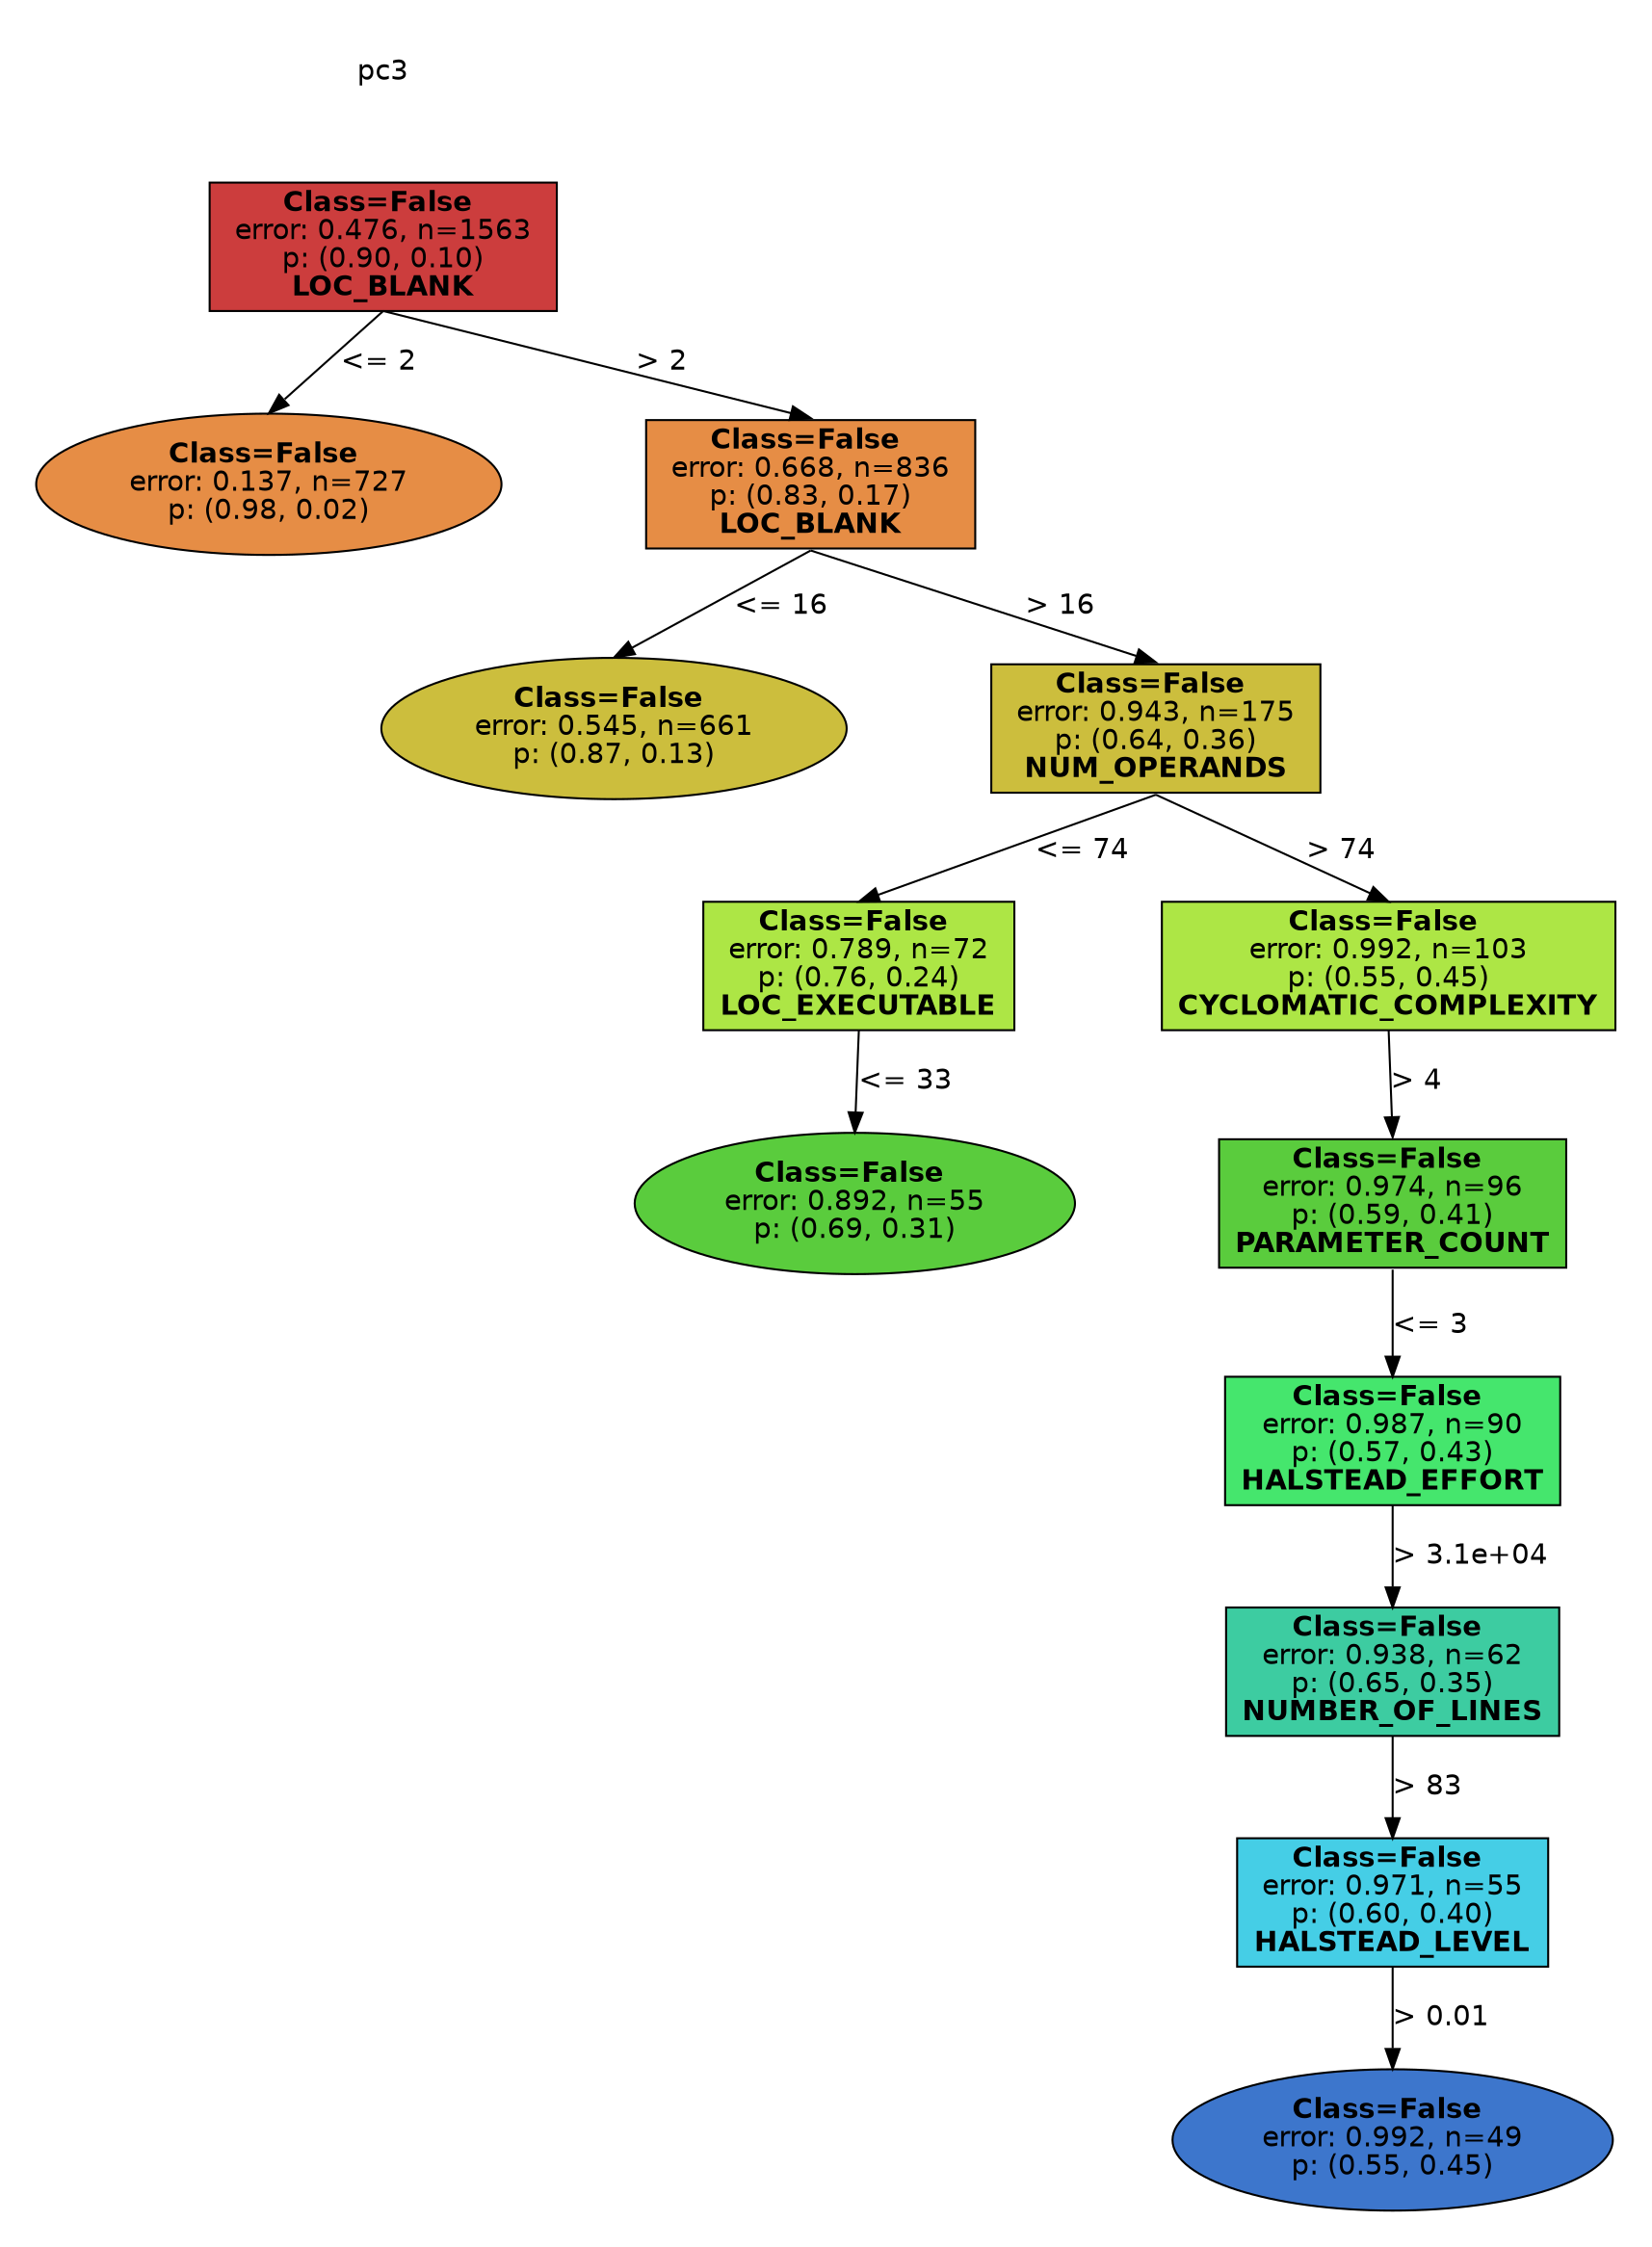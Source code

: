 digraph Tree {
splines=false;
graph [pad=".25", ranksep="0.5", nodesep="1"];
node [shape=rect, style="filled", color="black", fontname="helvetica",fillcolor="white"] ;
edge [fontname="helvetica"] ;
0 [label="pc3", shape=plaintext];
0:s -> 1:n [style=invis];   
1 [label=<<b> Class=False </b> <br/> error: 0.476, n=1563 <br/> p: (0.90, 0.10) <br/><b>LOC_BLANK</b>>, fillcolor="0.000 0.7 0.800", shape="rect"];
2 [label=<<b> Class=False </b> <br/> error: 0.137, n=727 <br/> p: (0.98, 0.02) >, fillcolor="0.075 0.7 0.900", shape="oval"];
1:s -> 2:n [label="<= 2"] ;
3 [label=<<b> Class=False </b> <br/> error: 0.668, n=836 <br/> p: (0.83, 0.17) <br/><b>LOC_BLANK</b>>, fillcolor="0.075 0.7 0.900", shape="rect"];
1:s -> 3:n [label="> 2"] ;
4 [label=<<b> Class=False </b> <br/> error: 0.545, n=661 <br/> p: (0.87, 0.13) >, fillcolor="0.150 0.7 0.800", shape="oval"];
3:s -> 4:n [label="<= 16"] ;
5 [label=<<b> Class=False </b> <br/> error: 0.943, n=175 <br/> p: (0.64, 0.36) <br/><b>NUM_OPERANDS</b>>, fillcolor="0.150 0.7 0.800", shape="rect"];
3:s -> 5:n [label="> 16"] ;
6 [label=<<b> Class=False </b> <br/> error: 0.789, n=72 <br/> p: (0.76, 0.24) <br/><b>LOC_EXECUTABLE</b>>, fillcolor="0.225 0.7 0.900", shape="rect"];
5:s -> 6:n [label="<= 74"] ;
7 [label=<<b> Class=False </b> <br/> error: 0.892, n=55 <br/> p: (0.69, 0.31) >, fillcolor="0.300 0.7 0.800", shape="oval"];
6:s -> 7:n [label="<= 33"] ;
8 [label=<<b> Class=False </b> <br/> error: 0.992, n=103 <br/> p: (0.55, 0.45) <br/><b>CYCLOMATIC_COMPLEXITY</b>>, fillcolor="0.225 0.7 0.900", shape="rect"];
5:s -> 8:n [label="> 74"] ;
9 [label=<<b> Class=False </b> <br/> error: 0.974, n=96 <br/> p: (0.59, 0.41) <br/><b>PARAMETER_COUNT</b>>, fillcolor="0.300 0.7 0.800", shape="rect"];
8:s -> 9:n [label="> 4"] ;
10 [label=<<b> Class=False </b> <br/> error: 0.987, n=90 <br/> p: (0.57, 0.43) <br/><b>HALSTEAD_EFFORT</b>>, fillcolor="0.375 0.7 0.900", shape="rect"];
9:s -> 10:n [label="<= 3"] ;
11 [label=<<b> Class=False </b> <br/> error: 0.938, n=62 <br/> p: (0.65, 0.35) <br/><b>NUMBER_OF_LINES</b>>, fillcolor="0.450 0.7 0.800", shape="rect"];
10:s -> 11:n [label="> 3.1e+04"] ;
12 [label=<<b> Class=False </b> <br/> error: 0.971, n=55 <br/> p: (0.60, 0.40) <br/><b>HALSTEAD_LEVEL</b>>, fillcolor="0.525 0.7 0.900", shape="rect"];
11:s -> 12:n [label="> 83"] ;
13 [label=<<b> Class=False </b> <br/> error: 0.992, n=49 <br/> p: (0.55, 0.45) >, fillcolor="0.600 0.7 0.800", shape="oval"];
12:s -> 13:n [label="> 0.01"] ;

}